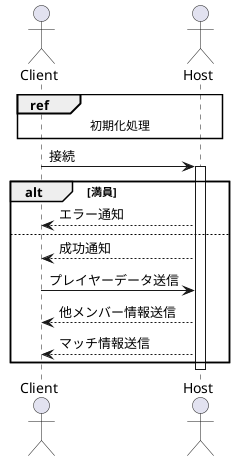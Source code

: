 @startuml 
actor Client
actor Host


ref over Client,Host:初期化処理
Client->Host:接続
activate Host
alt 満員
    Client<--Host:エラー通知
else
    Client<--Host:成功通知
    Client ->Host:プレイヤーデータ送信
    Client<--Host:他メンバー情報送信
    Client<--Host:マッチ情報送信
end 
deactivate Host

@enduml